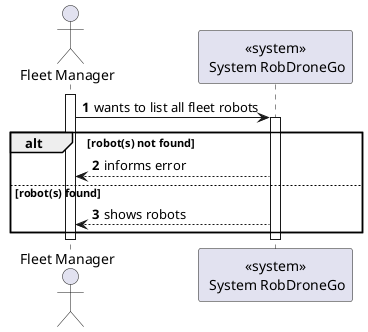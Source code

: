 @startuml
autonumber

actor "Fleet Manager" as usr

participant "<<system>>\n System RobDroneGo" as sys

activate usr
    usr -> sys : wants to list all fleet robots
    activate sys

    alt robot(s) not found
        sys --> usr: informs error
    else robot(s) found
        sys --> usr : shows robots

    end
    deactivate sys


deactivate usr

@enduml
